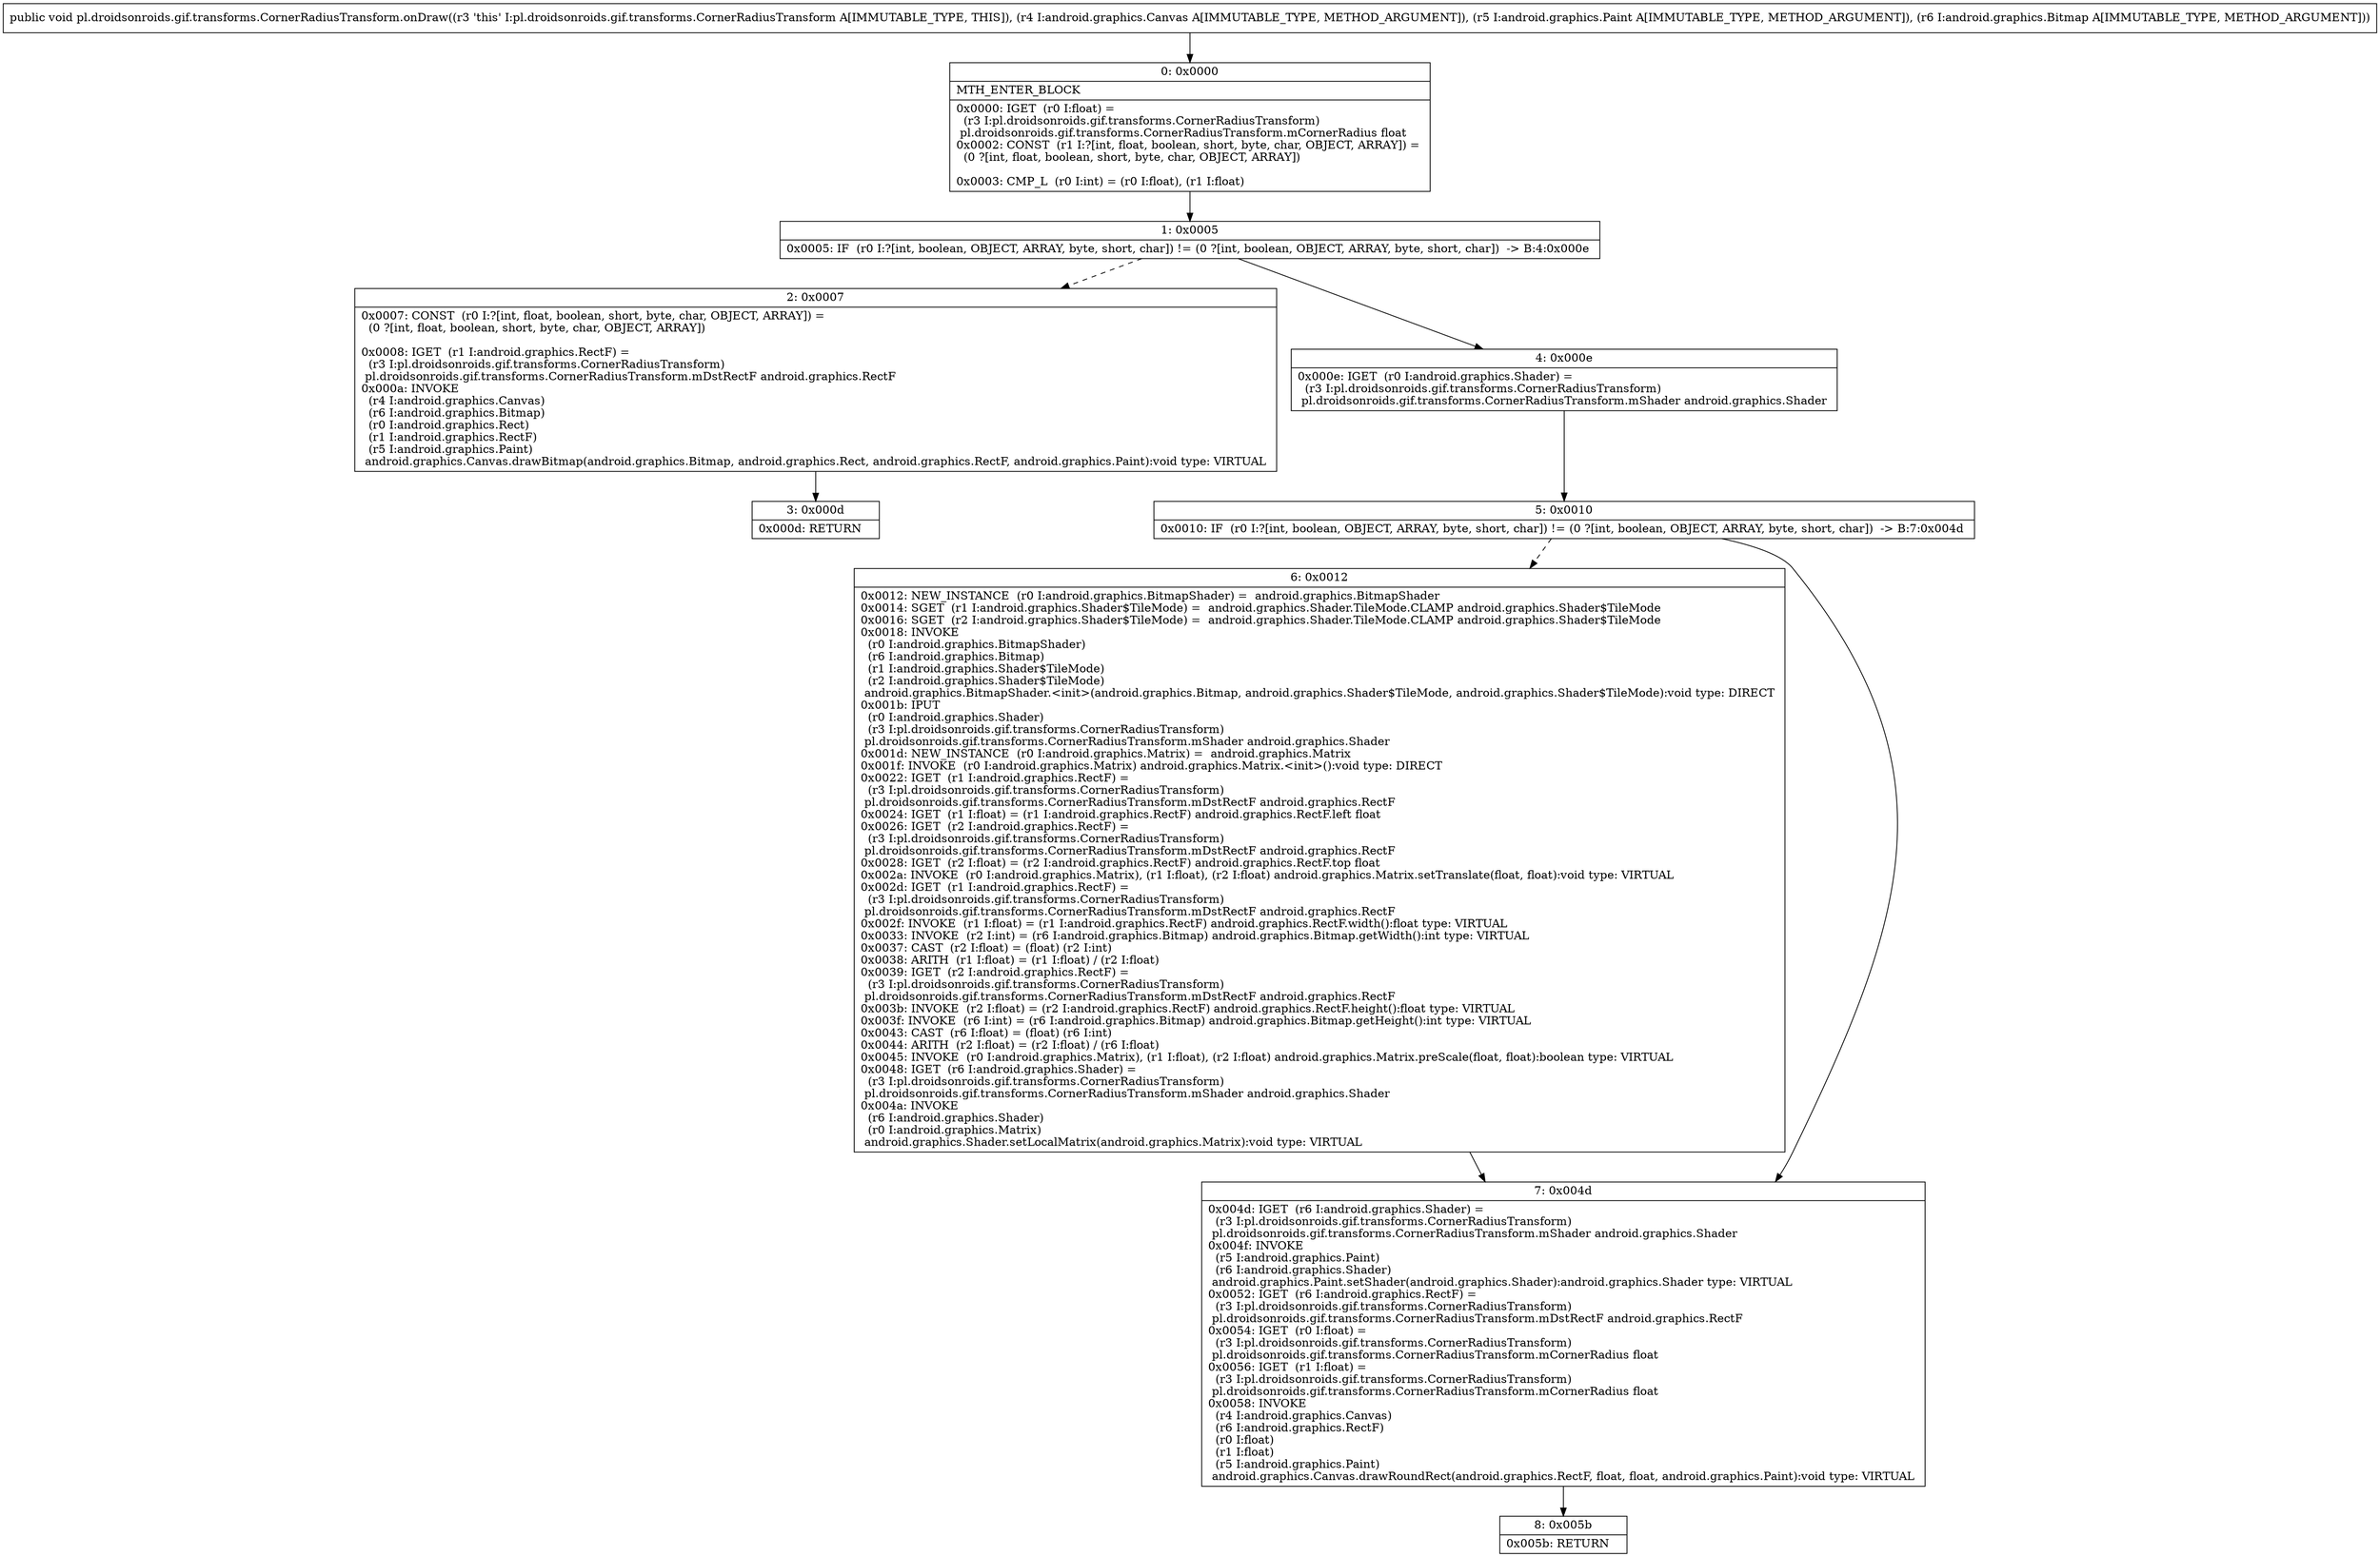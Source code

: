 digraph "CFG forpl.droidsonroids.gif.transforms.CornerRadiusTransform.onDraw(Landroid\/graphics\/Canvas;Landroid\/graphics\/Paint;Landroid\/graphics\/Bitmap;)V" {
Node_0 [shape=record,label="{0\:\ 0x0000|MTH_ENTER_BLOCK\l|0x0000: IGET  (r0 I:float) = \l  (r3 I:pl.droidsonroids.gif.transforms.CornerRadiusTransform)\l pl.droidsonroids.gif.transforms.CornerRadiusTransform.mCornerRadius float \l0x0002: CONST  (r1 I:?[int, float, boolean, short, byte, char, OBJECT, ARRAY]) = \l  (0 ?[int, float, boolean, short, byte, char, OBJECT, ARRAY])\l \l0x0003: CMP_L  (r0 I:int) = (r0 I:float), (r1 I:float) \l}"];
Node_1 [shape=record,label="{1\:\ 0x0005|0x0005: IF  (r0 I:?[int, boolean, OBJECT, ARRAY, byte, short, char]) != (0 ?[int, boolean, OBJECT, ARRAY, byte, short, char])  \-\> B:4:0x000e \l}"];
Node_2 [shape=record,label="{2\:\ 0x0007|0x0007: CONST  (r0 I:?[int, float, boolean, short, byte, char, OBJECT, ARRAY]) = \l  (0 ?[int, float, boolean, short, byte, char, OBJECT, ARRAY])\l \l0x0008: IGET  (r1 I:android.graphics.RectF) = \l  (r3 I:pl.droidsonroids.gif.transforms.CornerRadiusTransform)\l pl.droidsonroids.gif.transforms.CornerRadiusTransform.mDstRectF android.graphics.RectF \l0x000a: INVOKE  \l  (r4 I:android.graphics.Canvas)\l  (r6 I:android.graphics.Bitmap)\l  (r0 I:android.graphics.Rect)\l  (r1 I:android.graphics.RectF)\l  (r5 I:android.graphics.Paint)\l android.graphics.Canvas.drawBitmap(android.graphics.Bitmap, android.graphics.Rect, android.graphics.RectF, android.graphics.Paint):void type: VIRTUAL \l}"];
Node_3 [shape=record,label="{3\:\ 0x000d|0x000d: RETURN   \l}"];
Node_4 [shape=record,label="{4\:\ 0x000e|0x000e: IGET  (r0 I:android.graphics.Shader) = \l  (r3 I:pl.droidsonroids.gif.transforms.CornerRadiusTransform)\l pl.droidsonroids.gif.transforms.CornerRadiusTransform.mShader android.graphics.Shader \l}"];
Node_5 [shape=record,label="{5\:\ 0x0010|0x0010: IF  (r0 I:?[int, boolean, OBJECT, ARRAY, byte, short, char]) != (0 ?[int, boolean, OBJECT, ARRAY, byte, short, char])  \-\> B:7:0x004d \l}"];
Node_6 [shape=record,label="{6\:\ 0x0012|0x0012: NEW_INSTANCE  (r0 I:android.graphics.BitmapShader) =  android.graphics.BitmapShader \l0x0014: SGET  (r1 I:android.graphics.Shader$TileMode) =  android.graphics.Shader.TileMode.CLAMP android.graphics.Shader$TileMode \l0x0016: SGET  (r2 I:android.graphics.Shader$TileMode) =  android.graphics.Shader.TileMode.CLAMP android.graphics.Shader$TileMode \l0x0018: INVOKE  \l  (r0 I:android.graphics.BitmapShader)\l  (r6 I:android.graphics.Bitmap)\l  (r1 I:android.graphics.Shader$TileMode)\l  (r2 I:android.graphics.Shader$TileMode)\l android.graphics.BitmapShader.\<init\>(android.graphics.Bitmap, android.graphics.Shader$TileMode, android.graphics.Shader$TileMode):void type: DIRECT \l0x001b: IPUT  \l  (r0 I:android.graphics.Shader)\l  (r3 I:pl.droidsonroids.gif.transforms.CornerRadiusTransform)\l pl.droidsonroids.gif.transforms.CornerRadiusTransform.mShader android.graphics.Shader \l0x001d: NEW_INSTANCE  (r0 I:android.graphics.Matrix) =  android.graphics.Matrix \l0x001f: INVOKE  (r0 I:android.graphics.Matrix) android.graphics.Matrix.\<init\>():void type: DIRECT \l0x0022: IGET  (r1 I:android.graphics.RectF) = \l  (r3 I:pl.droidsonroids.gif.transforms.CornerRadiusTransform)\l pl.droidsonroids.gif.transforms.CornerRadiusTransform.mDstRectF android.graphics.RectF \l0x0024: IGET  (r1 I:float) = (r1 I:android.graphics.RectF) android.graphics.RectF.left float \l0x0026: IGET  (r2 I:android.graphics.RectF) = \l  (r3 I:pl.droidsonroids.gif.transforms.CornerRadiusTransform)\l pl.droidsonroids.gif.transforms.CornerRadiusTransform.mDstRectF android.graphics.RectF \l0x0028: IGET  (r2 I:float) = (r2 I:android.graphics.RectF) android.graphics.RectF.top float \l0x002a: INVOKE  (r0 I:android.graphics.Matrix), (r1 I:float), (r2 I:float) android.graphics.Matrix.setTranslate(float, float):void type: VIRTUAL \l0x002d: IGET  (r1 I:android.graphics.RectF) = \l  (r3 I:pl.droidsonroids.gif.transforms.CornerRadiusTransform)\l pl.droidsonroids.gif.transforms.CornerRadiusTransform.mDstRectF android.graphics.RectF \l0x002f: INVOKE  (r1 I:float) = (r1 I:android.graphics.RectF) android.graphics.RectF.width():float type: VIRTUAL \l0x0033: INVOKE  (r2 I:int) = (r6 I:android.graphics.Bitmap) android.graphics.Bitmap.getWidth():int type: VIRTUAL \l0x0037: CAST  (r2 I:float) = (float) (r2 I:int) \l0x0038: ARITH  (r1 I:float) = (r1 I:float) \/ (r2 I:float) \l0x0039: IGET  (r2 I:android.graphics.RectF) = \l  (r3 I:pl.droidsonroids.gif.transforms.CornerRadiusTransform)\l pl.droidsonroids.gif.transforms.CornerRadiusTransform.mDstRectF android.graphics.RectF \l0x003b: INVOKE  (r2 I:float) = (r2 I:android.graphics.RectF) android.graphics.RectF.height():float type: VIRTUAL \l0x003f: INVOKE  (r6 I:int) = (r6 I:android.graphics.Bitmap) android.graphics.Bitmap.getHeight():int type: VIRTUAL \l0x0043: CAST  (r6 I:float) = (float) (r6 I:int) \l0x0044: ARITH  (r2 I:float) = (r2 I:float) \/ (r6 I:float) \l0x0045: INVOKE  (r0 I:android.graphics.Matrix), (r1 I:float), (r2 I:float) android.graphics.Matrix.preScale(float, float):boolean type: VIRTUAL \l0x0048: IGET  (r6 I:android.graphics.Shader) = \l  (r3 I:pl.droidsonroids.gif.transforms.CornerRadiusTransform)\l pl.droidsonroids.gif.transforms.CornerRadiusTransform.mShader android.graphics.Shader \l0x004a: INVOKE  \l  (r6 I:android.graphics.Shader)\l  (r0 I:android.graphics.Matrix)\l android.graphics.Shader.setLocalMatrix(android.graphics.Matrix):void type: VIRTUAL \l}"];
Node_7 [shape=record,label="{7\:\ 0x004d|0x004d: IGET  (r6 I:android.graphics.Shader) = \l  (r3 I:pl.droidsonroids.gif.transforms.CornerRadiusTransform)\l pl.droidsonroids.gif.transforms.CornerRadiusTransform.mShader android.graphics.Shader \l0x004f: INVOKE  \l  (r5 I:android.graphics.Paint)\l  (r6 I:android.graphics.Shader)\l android.graphics.Paint.setShader(android.graphics.Shader):android.graphics.Shader type: VIRTUAL \l0x0052: IGET  (r6 I:android.graphics.RectF) = \l  (r3 I:pl.droidsonroids.gif.transforms.CornerRadiusTransform)\l pl.droidsonroids.gif.transforms.CornerRadiusTransform.mDstRectF android.graphics.RectF \l0x0054: IGET  (r0 I:float) = \l  (r3 I:pl.droidsonroids.gif.transforms.CornerRadiusTransform)\l pl.droidsonroids.gif.transforms.CornerRadiusTransform.mCornerRadius float \l0x0056: IGET  (r1 I:float) = \l  (r3 I:pl.droidsonroids.gif.transforms.CornerRadiusTransform)\l pl.droidsonroids.gif.transforms.CornerRadiusTransform.mCornerRadius float \l0x0058: INVOKE  \l  (r4 I:android.graphics.Canvas)\l  (r6 I:android.graphics.RectF)\l  (r0 I:float)\l  (r1 I:float)\l  (r5 I:android.graphics.Paint)\l android.graphics.Canvas.drawRoundRect(android.graphics.RectF, float, float, android.graphics.Paint):void type: VIRTUAL \l}"];
Node_8 [shape=record,label="{8\:\ 0x005b|0x005b: RETURN   \l}"];
MethodNode[shape=record,label="{public void pl.droidsonroids.gif.transforms.CornerRadiusTransform.onDraw((r3 'this' I:pl.droidsonroids.gif.transforms.CornerRadiusTransform A[IMMUTABLE_TYPE, THIS]), (r4 I:android.graphics.Canvas A[IMMUTABLE_TYPE, METHOD_ARGUMENT]), (r5 I:android.graphics.Paint A[IMMUTABLE_TYPE, METHOD_ARGUMENT]), (r6 I:android.graphics.Bitmap A[IMMUTABLE_TYPE, METHOD_ARGUMENT])) }"];
MethodNode -> Node_0;
Node_0 -> Node_1;
Node_1 -> Node_2[style=dashed];
Node_1 -> Node_4;
Node_2 -> Node_3;
Node_4 -> Node_5;
Node_5 -> Node_6[style=dashed];
Node_5 -> Node_7;
Node_6 -> Node_7;
Node_7 -> Node_8;
}

